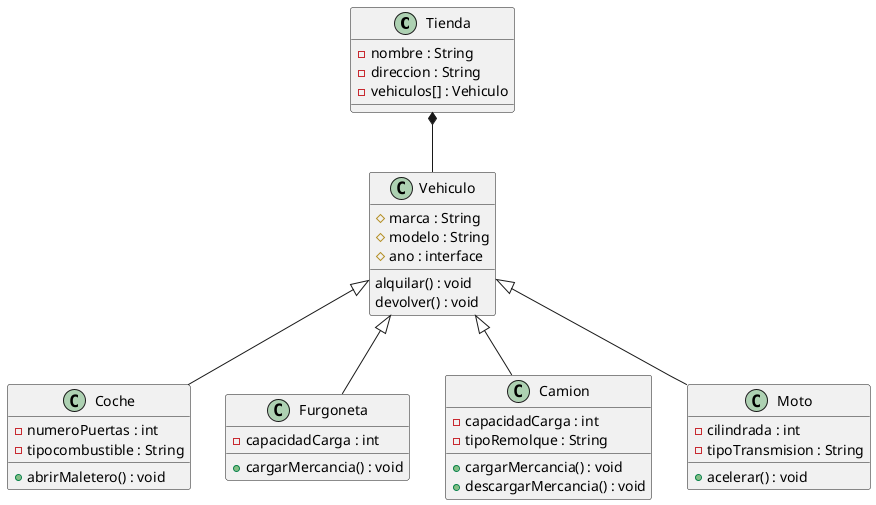 @@startuml

class Tienda{
    -nombre : String 
    -direccion : String
    -vehiculos[] : Vehiculo
}

class Vehiculo{
    #marca : String
    #modelo : String
    #ano : interface
    
    alquilar() : void 
    devolver() : void
}

class Coche extends Vehiculo{
    -numeroPuertas : int
    -tipocombustible : String

    +abrirMaletero() : void
}

class Furgoneta extends Vehiculo{
    -capacidadCarga : int
    +cargarMercancia() : void
}

class Camion extends Vehiculo{
    -capacidadCarga : int
    -tipoRemolque : String

    +cargarMercancia() : void
    +descargarMercancia() : void

}

class Moto extends Vehiculo{
    -cilindrada : int
    -tipoTransmision : String

    +acelerar() : void
    
}


Tienda *-- Vehiculo


@@enduml